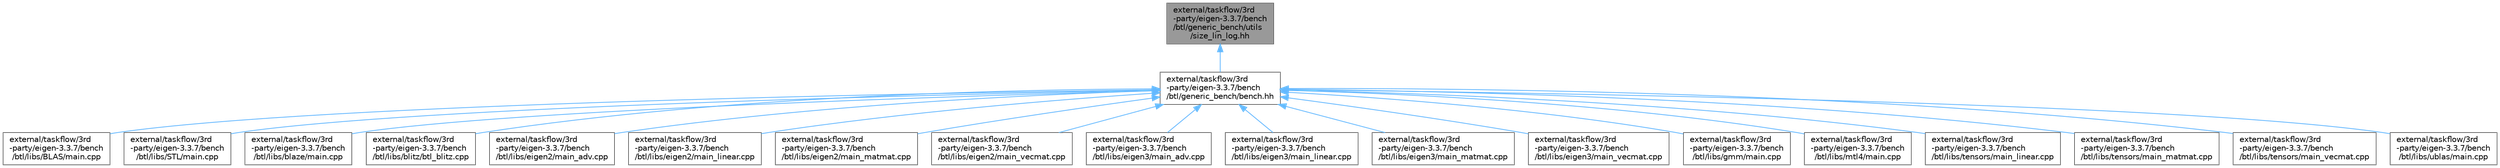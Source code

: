 digraph "external/taskflow/3rd-party/eigen-3.3.7/bench/btl/generic_bench/utils/size_lin_log.hh"
{
 // LATEX_PDF_SIZE
  bgcolor="transparent";
  edge [fontname=Helvetica,fontsize=10,labelfontname=Helvetica,labelfontsize=10];
  node [fontname=Helvetica,fontsize=10,shape=box,height=0.2,width=0.4];
  Node1 [id="Node000001",label="external/taskflow/3rd\l-party/eigen-3.3.7/bench\l/btl/generic_bench/utils\l/size_lin_log.hh",height=0.2,width=0.4,color="gray40", fillcolor="grey60", style="filled", fontcolor="black",tooltip=" "];
  Node1 -> Node2 [id="edge1_Node000001_Node000002",dir="back",color="steelblue1",style="solid",tooltip=" "];
  Node2 [id="Node000002",label="external/taskflow/3rd\l-party/eigen-3.3.7/bench\l/btl/generic_bench/bench.hh",height=0.2,width=0.4,color="grey40", fillcolor="white", style="filled",URL="$bench_8hh.html",tooltip=" "];
  Node2 -> Node3 [id="edge2_Node000002_Node000003",dir="back",color="steelblue1",style="solid",tooltip=" "];
  Node3 [id="Node000003",label="external/taskflow/3rd\l-party/eigen-3.3.7/bench\l/btl/libs/BLAS/main.cpp",height=0.2,width=0.4,color="grey40", fillcolor="white", style="filled",URL="$external_2taskflow_23rd-party_2eigen-3_83_87_2bench_2btl_2libs_2_b_l_a_s_2main_8cpp.html",tooltip=" "];
  Node2 -> Node4 [id="edge3_Node000002_Node000004",dir="back",color="steelblue1",style="solid",tooltip=" "];
  Node4 [id="Node000004",label="external/taskflow/3rd\l-party/eigen-3.3.7/bench\l/btl/libs/STL/main.cpp",height=0.2,width=0.4,color="grey40", fillcolor="white", style="filled",URL="$external_2taskflow_23rd-party_2eigen-3_83_87_2bench_2btl_2libs_2_s_t_l_2main_8cpp.html",tooltip=" "];
  Node2 -> Node5 [id="edge4_Node000002_Node000005",dir="back",color="steelblue1",style="solid",tooltip=" "];
  Node5 [id="Node000005",label="external/taskflow/3rd\l-party/eigen-3.3.7/bench\l/btl/libs/blaze/main.cpp",height=0.2,width=0.4,color="grey40", fillcolor="white", style="filled",URL="$external_2taskflow_23rd-party_2eigen-3_83_87_2bench_2btl_2libs_2blaze_2main_8cpp.html",tooltip=" "];
  Node2 -> Node6 [id="edge5_Node000002_Node000006",dir="back",color="steelblue1",style="solid",tooltip=" "];
  Node6 [id="Node000006",label="external/taskflow/3rd\l-party/eigen-3.3.7/bench\l/btl/libs/blitz/btl_blitz.cpp",height=0.2,width=0.4,color="grey40", fillcolor="white", style="filled",URL="$btl__blitz_8cpp.html",tooltip=" "];
  Node2 -> Node7 [id="edge6_Node000002_Node000007",dir="back",color="steelblue1",style="solid",tooltip=" "];
  Node7 [id="Node000007",label="external/taskflow/3rd\l-party/eigen-3.3.7/bench\l/btl/libs/eigen2/main_adv.cpp",height=0.2,width=0.4,color="grey40", fillcolor="white", style="filled",URL="$eigen2_2main__adv_8cpp.html",tooltip=" "];
  Node2 -> Node8 [id="edge7_Node000002_Node000008",dir="back",color="steelblue1",style="solid",tooltip=" "];
  Node8 [id="Node000008",label="external/taskflow/3rd\l-party/eigen-3.3.7/bench\l/btl/libs/eigen2/main_linear.cpp",height=0.2,width=0.4,color="grey40", fillcolor="white", style="filled",URL="$eigen2_2main__linear_8cpp.html",tooltip=" "];
  Node2 -> Node9 [id="edge8_Node000002_Node000009",dir="back",color="steelblue1",style="solid",tooltip=" "];
  Node9 [id="Node000009",label="external/taskflow/3rd\l-party/eigen-3.3.7/bench\l/btl/libs/eigen2/main_matmat.cpp",height=0.2,width=0.4,color="grey40", fillcolor="white", style="filled",URL="$eigen2_2main__matmat_8cpp.html",tooltip=" "];
  Node2 -> Node10 [id="edge9_Node000002_Node000010",dir="back",color="steelblue1",style="solid",tooltip=" "];
  Node10 [id="Node000010",label="external/taskflow/3rd\l-party/eigen-3.3.7/bench\l/btl/libs/eigen2/main_vecmat.cpp",height=0.2,width=0.4,color="grey40", fillcolor="white", style="filled",URL="$eigen2_2main__vecmat_8cpp.html",tooltip=" "];
  Node2 -> Node11 [id="edge10_Node000002_Node000011",dir="back",color="steelblue1",style="solid",tooltip=" "];
  Node11 [id="Node000011",label="external/taskflow/3rd\l-party/eigen-3.3.7/bench\l/btl/libs/eigen3/main_adv.cpp",height=0.2,width=0.4,color="grey40", fillcolor="white", style="filled",URL="$eigen3_2main__adv_8cpp.html",tooltip=" "];
  Node2 -> Node12 [id="edge11_Node000002_Node000012",dir="back",color="steelblue1",style="solid",tooltip=" "];
  Node12 [id="Node000012",label="external/taskflow/3rd\l-party/eigen-3.3.7/bench\l/btl/libs/eigen3/main_linear.cpp",height=0.2,width=0.4,color="grey40", fillcolor="white", style="filled",URL="$eigen3_2main__linear_8cpp.html",tooltip=" "];
  Node2 -> Node13 [id="edge12_Node000002_Node000013",dir="back",color="steelblue1",style="solid",tooltip=" "];
  Node13 [id="Node000013",label="external/taskflow/3rd\l-party/eigen-3.3.7/bench\l/btl/libs/eigen3/main_matmat.cpp",height=0.2,width=0.4,color="grey40", fillcolor="white", style="filled",URL="$eigen3_2main__matmat_8cpp.html",tooltip=" "];
  Node2 -> Node14 [id="edge13_Node000002_Node000014",dir="back",color="steelblue1",style="solid",tooltip=" "];
  Node14 [id="Node000014",label="external/taskflow/3rd\l-party/eigen-3.3.7/bench\l/btl/libs/eigen3/main_vecmat.cpp",height=0.2,width=0.4,color="grey40", fillcolor="white", style="filled",URL="$eigen3_2main__vecmat_8cpp.html",tooltip=" "];
  Node2 -> Node15 [id="edge14_Node000002_Node000015",dir="back",color="steelblue1",style="solid",tooltip=" "];
  Node15 [id="Node000015",label="external/taskflow/3rd\l-party/eigen-3.3.7/bench\l/btl/libs/gmm/main.cpp",height=0.2,width=0.4,color="grey40", fillcolor="white", style="filled",URL="$external_2taskflow_23rd-party_2eigen-3_83_87_2bench_2btl_2libs_2gmm_2main_8cpp.html",tooltip=" "];
  Node2 -> Node16 [id="edge15_Node000002_Node000016",dir="back",color="steelblue1",style="solid",tooltip=" "];
  Node16 [id="Node000016",label="external/taskflow/3rd\l-party/eigen-3.3.7/bench\l/btl/libs/mtl4/main.cpp",height=0.2,width=0.4,color="grey40", fillcolor="white", style="filled",URL="$external_2taskflow_23rd-party_2eigen-3_83_87_2bench_2btl_2libs_2mtl4_2main_8cpp.html",tooltip=" "];
  Node2 -> Node17 [id="edge16_Node000002_Node000017",dir="back",color="steelblue1",style="solid",tooltip=" "];
  Node17 [id="Node000017",label="external/taskflow/3rd\l-party/eigen-3.3.7/bench\l/btl/libs/tensors/main_linear.cpp",height=0.2,width=0.4,color="grey40", fillcolor="white", style="filled",URL="$tensors_2main__linear_8cpp.html",tooltip=" "];
  Node2 -> Node18 [id="edge17_Node000002_Node000018",dir="back",color="steelblue1",style="solid",tooltip=" "];
  Node18 [id="Node000018",label="external/taskflow/3rd\l-party/eigen-3.3.7/bench\l/btl/libs/tensors/main_matmat.cpp",height=0.2,width=0.4,color="grey40", fillcolor="white", style="filled",URL="$tensors_2main__matmat_8cpp.html",tooltip=" "];
  Node2 -> Node19 [id="edge18_Node000002_Node000019",dir="back",color="steelblue1",style="solid",tooltip=" "];
  Node19 [id="Node000019",label="external/taskflow/3rd\l-party/eigen-3.3.7/bench\l/btl/libs/tensors/main_vecmat.cpp",height=0.2,width=0.4,color="grey40", fillcolor="white", style="filled",URL="$tensors_2main__vecmat_8cpp.html",tooltip=" "];
  Node2 -> Node20 [id="edge19_Node000002_Node000020",dir="back",color="steelblue1",style="solid",tooltip=" "];
  Node20 [id="Node000020",label="external/taskflow/3rd\l-party/eigen-3.3.7/bench\l/btl/libs/ublas/main.cpp",height=0.2,width=0.4,color="grey40", fillcolor="white", style="filled",URL="$external_2taskflow_23rd-party_2eigen-3_83_87_2bench_2btl_2libs_2ublas_2main_8cpp.html",tooltip=" "];
}
